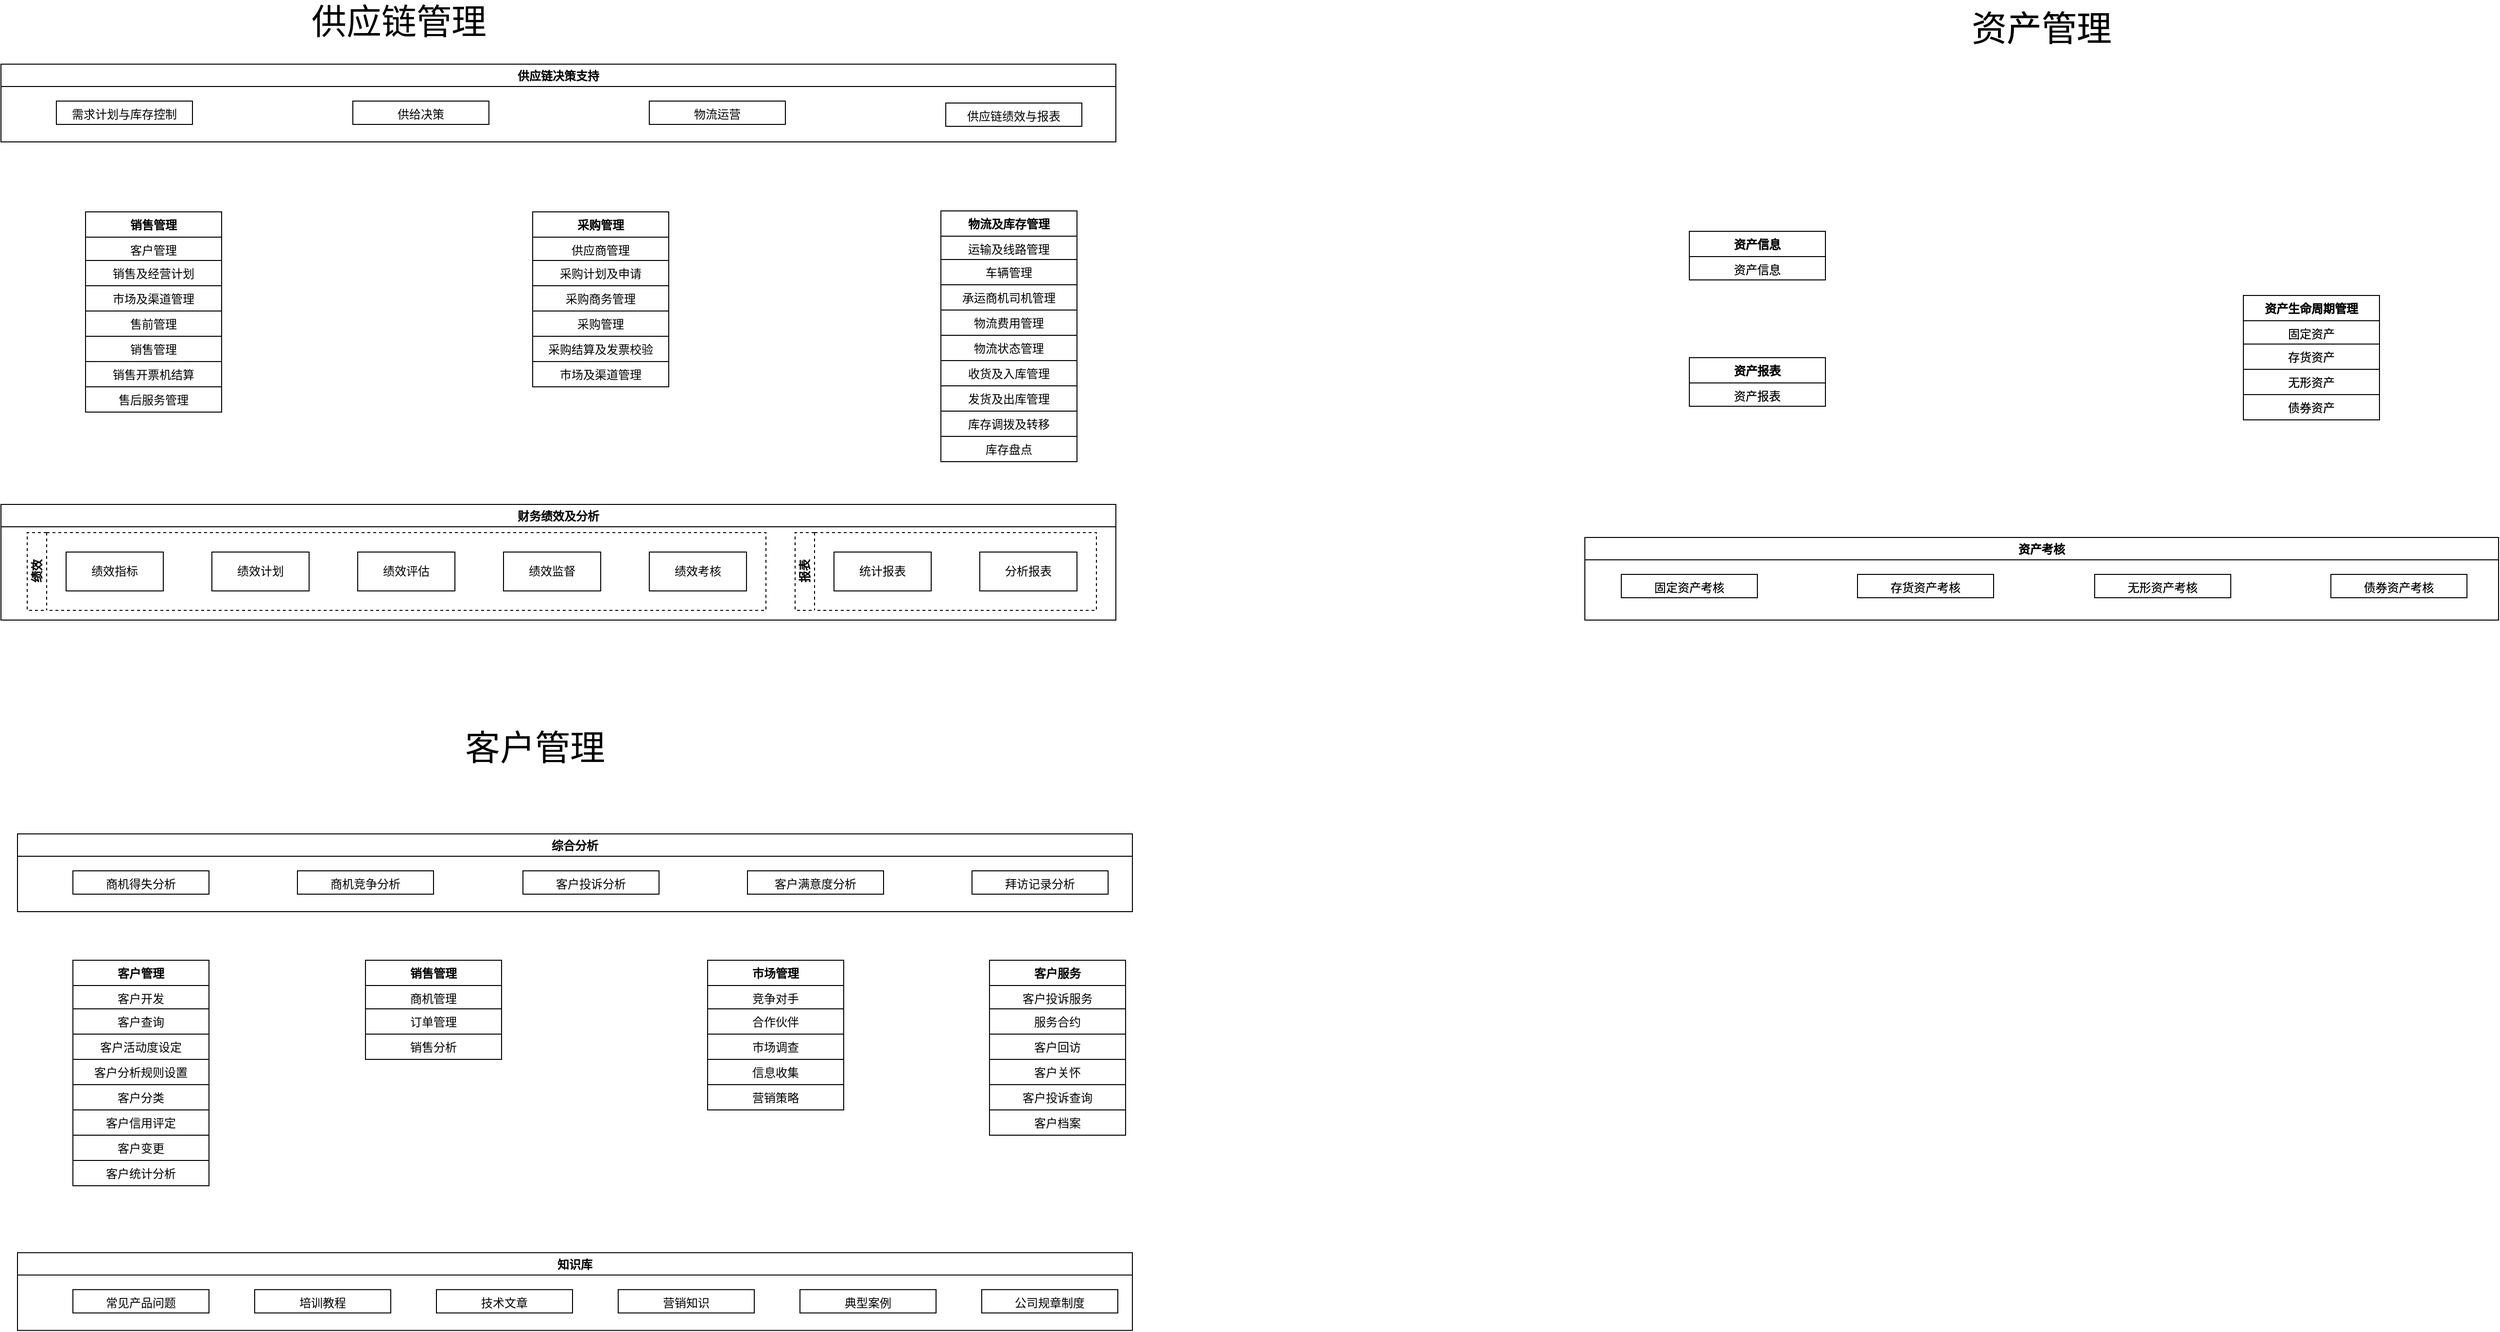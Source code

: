 <mxfile version="10.9.6" type="github"><diagram name="业务集成总图" id="b520641d-4fe3-3701-9064-5fc419738815"><mxGraphModel dx="2463" dy="-333" grid="1" gridSize="10" guides="1" tooltips="1" connect="1" arrows="1" fold="1" page="1" pageScale="1" pageWidth="1100" pageHeight="850" background="#ffffff" math="0" shadow="0"><root><mxCell id="0"/><mxCell id="1" parent="0" visible="0"/><mxCell id="4B3LizKGKi-yO3mvlld7-647" style="edgeStyle=orthogonalEdgeStyle;html=1;entryX=0;entryY=0.5;labelBackgroundColor=none;startFill=0;startSize=8;endFill=1;endSize=8;fontFamily=Verdana;fontSize=12;exitX=1;exitY=0.5;" parent="1" edge="1"><mxGeometry relative="1" as="geometry"><Array as="points"><mxPoint x="210" y="-106"/><mxPoint x="450" y="-106"/></Array><mxPoint x="210" y="-136.5" as="sourcePoint"/><mxPoint x="450" y="-136.5" as="targetPoint"/></mxGeometry></mxCell><mxCell id="EcIg0uMSFoVvrmFAKmlk-131" value="Function" style="swimlane;html=1;fontStyle=0;childLayout=stackLayout;horizontal=1;startSize=26;fillColor=#e0e0e0;horizontalStack=0;resizeParent=1;resizeLast=0;collapsible=1;marginBottom=0;swimlaneFillColor=#ffffff;align=center;rounded=1;shadow=0;comic=0;labelBackgroundColor=none;strokeColor=#000000;strokeWidth=1;fontFamily=Verdana;fontSize=12;fontColor=#000000;" vertex="1" parent="1"><mxGeometry x="520" y="290" width="160" height="110" as="geometry"/></mxCell><mxCell id="EcIg0uMSFoVvrmFAKmlk-132" value="fdsafsa" style="text;html=1;strokeColor=none;fillColor=none;spacingLeft=4;spacingRight=4;whiteSpace=wrap;overflow=hidden;rotatable=0;points=[[0,0.5],[1,0.5]];portConstraint=eastwest;" vertex="1" parent="EcIg0uMSFoVvrmFAKmlk-131"><mxGeometry y="26" width="160" height="26" as="geometry"/></mxCell><mxCell id="EcIg0uMSFoVvrmFAKmlk-133" value="fsdfs" style="text;html=1;strokeColor=none;fillColor=none;spacingLeft=4;spacingRight=4;whiteSpace=wrap;overflow=hidden;rotatable=0;points=[[0,0.5],[1,0.5]];portConstraint=eastwest;" vertex="1" parent="EcIg0uMSFoVvrmFAKmlk-131"><mxGeometry y="52" width="160" height="26" as="geometry"/></mxCell><mxCell id="EcIg0uMSFoVvrmFAKmlk-134" value="Row 3" style="text;html=1;strokeColor=none;fillColor=none;spacingLeft=4;spacingRight=4;whiteSpace=wrap;overflow=hidden;rotatable=0;points=[[0,0.5],[1,0.5]];portConstraint=eastwest;" vertex="1" parent="EcIg0uMSFoVvrmFAKmlk-131"><mxGeometry y="78" width="160" height="26" as="geometry"/></mxCell><mxCell id="EcIg0uMSFoVvrmFAKmlk-135" value="Function" style="swimlane;html=1;fontStyle=0;childLayout=stackLayout;horizontal=1;startSize=26;fillColor=#e0e0e0;horizontalStack=0;resizeParent=1;resizeLast=0;collapsible=1;marginBottom=0;swimlaneFillColor=#ffffff;align=center;rounded=1;shadow=0;comic=0;labelBackgroundColor=none;strokeColor=#000000;strokeWidth=1;fontFamily=Verdana;fontSize=12;fontColor=#000000;" vertex="1" parent="1"><mxGeometry x="520" y="290" width="160" height="110" as="geometry"/></mxCell><mxCell id="EcIg0uMSFoVvrmFAKmlk-136" value="fdsafsa" style="text;html=1;strokeColor=none;fillColor=none;spacingLeft=4;spacingRight=4;whiteSpace=wrap;overflow=hidden;rotatable=0;points=[[0,0.5],[1,0.5]];portConstraint=eastwest;" vertex="1" parent="EcIg0uMSFoVvrmFAKmlk-135"><mxGeometry y="26" width="160" height="26" as="geometry"/></mxCell><mxCell id="EcIg0uMSFoVvrmFAKmlk-137" value="fsdfs" style="text;html=1;strokeColor=none;fillColor=none;spacingLeft=4;spacingRight=4;whiteSpace=wrap;overflow=hidden;rotatable=0;points=[[0,0.5],[1,0.5]];portConstraint=eastwest;" vertex="1" parent="EcIg0uMSFoVvrmFAKmlk-135"><mxGeometry y="52" width="160" height="26" as="geometry"/></mxCell><mxCell id="EcIg0uMSFoVvrmFAKmlk-138" value="Row 3" style="text;html=1;strokeColor=none;fillColor=none;spacingLeft=4;spacingRight=4;whiteSpace=wrap;overflow=hidden;rotatable=0;points=[[0,0.5],[1,0.5]];portConstraint=eastwest;" vertex="1" parent="EcIg0uMSFoVvrmFAKmlk-135"><mxGeometry y="78" width="160" height="26" as="geometry"/></mxCell><mxCell id="EcIg0uMSFoVvrmFAKmlk-1" value="经营管理" style="locked=1;" parent="0" visible="0"/><mxCell id="EcIg0uMSFoVvrmFAKmlk-95" value="&lt;font style=&quot;font-size: 36px&quot;&gt;经营管理&lt;/font&gt;" style="text;html=1;strokeColor=none;fillColor=none;align=center;verticalAlign=middle;whiteSpace=wrap;rounded=0;" vertex="1" parent="EcIg0uMSFoVvrmFAKmlk-1"><mxGeometry x="400" y="550" width="245" height="20" as="geometry"/></mxCell><mxCell id="EcIg0uMSFoVvrmFAKmlk-140" value="经营风险管理" style="swimlane;fontStyle=1;childLayout=stackLayout;horizontal=1;startSize=26;fillColor=none;horizontalStack=0;resizeParent=1;resizeParentMax=0;resizeLast=0;collapsible=1;marginBottom=0;align=center;strokeColor=#000000;" vertex="1" parent="EcIg0uMSFoVvrmFAKmlk-1"><mxGeometry x="240" y="629" width="140" height="182" as="geometry"><mxRectangle x="420" y="655" width="50" height="26" as="alternateBounds"/></mxGeometry></mxCell><object label="风险管理组织" 经营管理组织="风险管理组织" 风险分类="风险分类" id="EcIg0uMSFoVvrmFAKmlk-141"><mxCell style="text;strokeColor=#000000;fillColor=none;align=center;verticalAlign=top;spacingLeft=4;spacingRight=4;overflow=hidden;rotatable=0;points=[[0,0.5],[1,0.5]];portConstraint=eastwest;" vertex="1" parent="EcIg0uMSFoVvrmFAKmlk-140"><mxGeometry y="26" width="140" height="26" as="geometry"/></mxCell></object><object label="风险分类" 经营管理组织="" 风险分类="" id="EcIg0uMSFoVvrmFAKmlk-145"><mxCell style="text;strokeColor=#000000;fillColor=none;align=center;verticalAlign=top;spacingLeft=4;spacingRight=4;overflow=hidden;rotatable=0;points=[[0,0.5],[1,0.5]];portConstraint=eastwest;labelBorderColor=none;" vertex="1" parent="EcIg0uMSFoVvrmFAKmlk-140"><mxGeometry y="52" width="140" height="26" as="geometry"/></mxCell></object><mxCell id="EcIg0uMSFoVvrmFAKmlk-142" value="初始信息收集" style="text;strokeColor=#000000;fillColor=none;align=center;verticalAlign=top;spacingLeft=4;spacingRight=4;overflow=hidden;rotatable=0;points=[[0,0.5],[1,0.5]];portConstraint=eastwest;" vertex="1" parent="EcIg0uMSFoVvrmFAKmlk-140"><mxGeometry y="78" width="140" height="26" as="geometry"/></mxCell><mxCell id="EcIg0uMSFoVvrmFAKmlk-143" value="风险评估" style="text;strokeColor=#000000;fillColor=none;align=center;verticalAlign=top;spacingLeft=4;spacingRight=4;overflow=hidden;rotatable=0;points=[[0,0.5],[1,0.5]];portConstraint=eastwest;" vertex="1" parent="EcIg0uMSFoVvrmFAKmlk-140"><mxGeometry y="104" width="140" height="26" as="geometry"/></mxCell><mxCell id="EcIg0uMSFoVvrmFAKmlk-153" value="风险控制" style="text;strokeColor=#000000;fillColor=none;align=center;verticalAlign=top;spacingLeft=4;spacingRight=4;overflow=hidden;rotatable=0;points=[[0,0.5],[1,0.5]];portConstraint=eastwest;" vertex="1" parent="EcIg0uMSFoVvrmFAKmlk-140"><mxGeometry y="130" width="140" height="26" as="geometry"/></mxCell><mxCell id="EcIg0uMSFoVvrmFAKmlk-155" value="风险监督、考核与改进" style="text;strokeColor=#000000;fillColor=none;align=center;verticalAlign=top;spacingLeft=4;spacingRight=4;overflow=hidden;rotatable=0;points=[[0,0.5],[1,0.5]];portConstraint=eastwest;" vertex="1" parent="EcIg0uMSFoVvrmFAKmlk-140"><mxGeometry y="156" width="140" height="26" as="geometry"/></mxCell><mxCell id="EcIg0uMSFoVvrmFAKmlk-156" value="经营核算" style="swimlane;fontStyle=1;childLayout=stackLayout;horizontal=1;startSize=26;fillColor=none;horizontalStack=0;resizeParent=1;resizeParentMax=0;resizeLast=0;collapsible=1;marginBottom=0;align=center;strokeColor=#000000;" vertex="1" parent="EcIg0uMSFoVvrmFAKmlk-1"><mxGeometry x="430" y="626" width="140" height="156" as="geometry"><mxRectangle x="420" y="655" width="50" height="26" as="alternateBounds"/></mxGeometry></mxCell><object label="核算组织" 经营管理组织="风险管理组织" 风险分类="风险分类" id="EcIg0uMSFoVvrmFAKmlk-157"><mxCell style="text;strokeColor=#000000;fillColor=none;align=center;verticalAlign=top;spacingLeft=4;spacingRight=4;overflow=hidden;rotatable=0;points=[[0,0.5],[1,0.5]];portConstraint=eastwest;" vertex="1" parent="EcIg0uMSFoVvrmFAKmlk-156"><mxGeometry y="26" width="140" height="26" as="geometry"/></mxCell></object><object label="核算规则" 经营管理组织="" 风险分类="" id="EcIg0uMSFoVvrmFAKmlk-158"><mxCell style="text;strokeColor=#000000;fillColor=none;align=center;verticalAlign=top;spacingLeft=4;spacingRight=4;overflow=hidden;rotatable=0;points=[[0,0.5],[1,0.5]];portConstraint=eastwest;labelBorderColor=none;" vertex="1" parent="EcIg0uMSFoVvrmFAKmlk-156"><mxGeometry y="52" width="140" height="26" as="geometry"/></mxCell></object><mxCell id="EcIg0uMSFoVvrmFAKmlk-159" value="核算指标" style="text;strokeColor=#000000;fillColor=none;align=center;verticalAlign=top;spacingLeft=4;spacingRight=4;overflow=hidden;rotatable=0;points=[[0,0.5],[1,0.5]];portConstraint=eastwest;" vertex="1" parent="EcIg0uMSFoVvrmFAKmlk-156"><mxGeometry y="78" width="140" height="26" as="geometry"/></mxCell><mxCell id="EcIg0uMSFoVvrmFAKmlk-160" value="效益核算" style="text;strokeColor=#000000;fillColor=none;align=center;verticalAlign=top;spacingLeft=4;spacingRight=4;overflow=hidden;rotatable=0;points=[[0,0.5],[1,0.5]];portConstraint=eastwest;" vertex="1" parent="EcIg0uMSFoVvrmFAKmlk-156"><mxGeometry y="104" width="140" height="26" as="geometry"/></mxCell><mxCell id="EcIg0uMSFoVvrmFAKmlk-161" value="差异分析" style="text;strokeColor=#000000;fillColor=none;align=center;verticalAlign=top;spacingLeft=4;spacingRight=4;overflow=hidden;rotatable=0;points=[[0,0.5],[1,0.5]];portConstraint=eastwest;" vertex="1" parent="EcIg0uMSFoVvrmFAKmlk-156"><mxGeometry y="130" width="140" height="26" as="geometry"/></mxCell><mxCell id="EcIg0uMSFoVvrmFAKmlk-163" value="计量统计" style="swimlane;fontStyle=1;childLayout=stackLayout;horizontal=1;startSize=26;fillColor=none;horizontalStack=0;resizeParent=1;resizeParentMax=0;resizeLast=0;collapsible=1;marginBottom=0;align=center;strokeColor=#000000;" vertex="1" parent="EcIg0uMSFoVvrmFAKmlk-1"><mxGeometry x="620" y="629" width="140" height="154" as="geometry"><mxRectangle x="420" y="655" width="50" height="26" as="alternateBounds"/></mxGeometry></mxCell><object label="计产计量规划" 经营管理组织="风险管理组织" 风险分类="风险分类" id="EcIg0uMSFoVvrmFAKmlk-164"><mxCell style="text;strokeColor=#000000;fillColor=none;align=center;verticalAlign=top;spacingLeft=4;spacingRight=4;overflow=hidden;rotatable=0;points=[[0,0.5],[1,0.5]];portConstraint=eastwest;" vertex="1" parent="EcIg0uMSFoVvrmFAKmlk-163"><mxGeometry y="26" width="140" height="24" as="geometry"/></mxCell></object><object label="计产计量规则" 经营管理组织="" 风险分类="" id="EcIg0uMSFoVvrmFAKmlk-165"><mxCell style="text;strokeColor=#000000;fillColor=none;align=center;verticalAlign=top;spacingLeft=4;spacingRight=4;overflow=hidden;rotatable=0;points=[[0,0.5],[1,0.5]];portConstraint=eastwest;labelBorderColor=none;" vertex="1" parent="EcIg0uMSFoVvrmFAKmlk-163"><mxGeometry y="50" width="140" height="26" as="geometry"/></mxCell></object><mxCell id="EcIg0uMSFoVvrmFAKmlk-166" value="计产管理" style="text;strokeColor=#000000;fillColor=none;align=center;verticalAlign=top;spacingLeft=4;spacingRight=4;overflow=hidden;rotatable=0;points=[[0,0.5],[1,0.5]];portConstraint=eastwest;" vertex="1" parent="EcIg0uMSFoVvrmFAKmlk-163"><mxGeometry y="76" width="140" height="26" as="geometry"/></mxCell><mxCell id="EcIg0uMSFoVvrmFAKmlk-167" value="计量管理" style="text;strokeColor=#000000;fillColor=none;align=center;verticalAlign=top;spacingLeft=4;spacingRight=4;overflow=hidden;rotatable=0;points=[[0,0.5],[1,0.5]];portConstraint=eastwest;" vertex="1" parent="EcIg0uMSFoVvrmFAKmlk-163"><mxGeometry y="102" width="140" height="26" as="geometry"/></mxCell><mxCell id="EcIg0uMSFoVvrmFAKmlk-168" value="统计分析" style="text;strokeColor=#000000;fillColor=none;align=center;verticalAlign=top;spacingLeft=4;spacingRight=4;overflow=hidden;rotatable=0;points=[[0,0.5],[1,0.5]];portConstraint=eastwest;" vertex="1" parent="EcIg0uMSFoVvrmFAKmlk-163"><mxGeometry y="128" width="140" height="26" as="geometry"/></mxCell><mxCell id="EcIg0uMSFoVvrmFAKmlk-169" value="绩效管理" style="swimlane;fontStyle=1;childLayout=stackLayout;horizontal=1;startSize=26;fillColor=none;horizontalStack=0;resizeParent=1;resizeParentMax=0;resizeLast=0;collapsible=1;marginBottom=0;align=center;strokeColor=#000000;" vertex="1" parent="EcIg0uMSFoVvrmFAKmlk-1"><mxGeometry x="780" y="630" width="140" height="180" as="geometry"><mxRectangle x="420" y="655" width="50" height="26" as="alternateBounds"/></mxGeometry></mxCell><object label="绩效考核对象" 经营管理组织="风险管理组织" 风险分类="风险分类" id="EcIg0uMSFoVvrmFAKmlk-170"><mxCell style="text;strokeColor=#000000;fillColor=none;align=center;verticalAlign=top;spacingLeft=4;spacingRight=4;overflow=hidden;rotatable=0;points=[[0,0.5],[1,0.5]];portConstraint=eastwest;" vertex="1" parent="EcIg0uMSFoVvrmFAKmlk-169"><mxGeometry y="26" width="140" height="24" as="geometry"/></mxCell></object><object label="绩效规则" 经营管理组织="" 风险分类="" id="EcIg0uMSFoVvrmFAKmlk-171"><mxCell style="text;strokeColor=#000000;fillColor=none;align=center;verticalAlign=top;spacingLeft=4;spacingRight=4;overflow=hidden;rotatable=0;points=[[0,0.5],[1,0.5]];portConstraint=eastwest;labelBorderColor=none;" vertex="1" parent="EcIg0uMSFoVvrmFAKmlk-169"><mxGeometry y="50" width="140" height="26" as="geometry"/></mxCell></object><mxCell id="EcIg0uMSFoVvrmFAKmlk-172" value="绩效考核" style="text;strokeColor=#000000;fillColor=none;align=center;verticalAlign=top;spacingLeft=4;spacingRight=4;overflow=hidden;rotatable=0;points=[[0,0.5],[1,0.5]];portConstraint=eastwest;" vertex="1" parent="EcIg0uMSFoVvrmFAKmlk-169"><mxGeometry y="76" width="140" height="26" as="geometry"/></mxCell><mxCell id="EcIg0uMSFoVvrmFAKmlk-173" value="绩效结果发布" style="text;strokeColor=#000000;fillColor=none;align=center;verticalAlign=top;spacingLeft=4;spacingRight=4;overflow=hidden;rotatable=0;points=[[0,0.5],[1,0.5]];portConstraint=eastwest;" vertex="1" parent="EcIg0uMSFoVvrmFAKmlk-169"><mxGeometry y="102" width="140" height="26" as="geometry"/></mxCell><mxCell id="EcIg0uMSFoVvrmFAKmlk-174" value="绩效分析" style="text;strokeColor=#000000;fillColor=none;align=center;verticalAlign=top;spacingLeft=4;spacingRight=4;overflow=hidden;rotatable=0;points=[[0,0.5],[1,0.5]];portConstraint=eastwest;" vertex="1" parent="EcIg0uMSFoVvrmFAKmlk-169"><mxGeometry y="128" width="140" height="26" as="geometry"/></mxCell><mxCell id="EcIg0uMSFoVvrmFAKmlk-175" value="绩效改进" style="text;strokeColor=#000000;fillColor=none;align=center;verticalAlign=top;spacingLeft=4;spacingRight=4;overflow=hidden;rotatable=0;points=[[0,0.5],[1,0.5]];portConstraint=eastwest;" vertex="1" parent="EcIg0uMSFoVvrmFAKmlk-169"><mxGeometry y="154" width="140" height="26" as="geometry"/></mxCell><mxCell id="EcIg0uMSFoVvrmFAKmlk-176" value="市场管理" style="swimlane;fontStyle=1;childLayout=stackLayout;horizontal=1;startSize=26;fillColor=none;horizontalStack=0;resizeParent=1;resizeParentMax=0;resizeLast=0;collapsible=1;marginBottom=0;align=center;strokeColor=#000000;" vertex="1" parent="EcIg0uMSFoVvrmFAKmlk-1"><mxGeometry x="950" y="630" width="140" height="154" as="geometry"><mxRectangle x="420" y="655" width="50" height="26" as="alternateBounds"/></mxGeometry></mxCell><object label="价格管理" 经营管理组织="风险管理组织" 风险分类="风险分类" id="EcIg0uMSFoVvrmFAKmlk-177"><mxCell style="text;strokeColor=#000000;fillColor=none;align=center;verticalAlign=top;spacingLeft=4;spacingRight=4;overflow=hidden;rotatable=0;points=[[0,0.5],[1,0.5]];portConstraint=eastwest;" vertex="1" parent="EcIg0uMSFoVvrmFAKmlk-176"><mxGeometry y="26" width="140" height="24" as="geometry"/></mxCell></object><object label="市场区域管理" 经营管理组织="" 风险分类="" id="EcIg0uMSFoVvrmFAKmlk-178"><mxCell style="text;strokeColor=#000000;fillColor=none;align=center;verticalAlign=top;spacingLeft=4;spacingRight=4;overflow=hidden;rotatable=0;points=[[0,0.5],[1,0.5]];portConstraint=eastwest;labelBorderColor=none;" vertex="1" parent="EcIg0uMSFoVvrmFAKmlk-176"><mxGeometry y="50" width="140" height="26" as="geometry"/></mxCell></object><mxCell id="EcIg0uMSFoVvrmFAKmlk-179" value="市场信心收集" style="text;strokeColor=#000000;fillColor=none;align=center;verticalAlign=top;spacingLeft=4;spacingRight=4;overflow=hidden;rotatable=0;points=[[0,0.5],[1,0.5]];portConstraint=eastwest;" vertex="1" parent="EcIg0uMSFoVvrmFAKmlk-176"><mxGeometry y="76" width="140" height="26" as="geometry"/></mxCell><mxCell id="EcIg0uMSFoVvrmFAKmlk-180" value="市场调研" style="text;strokeColor=#000000;fillColor=none;align=center;verticalAlign=top;spacingLeft=4;spacingRight=4;overflow=hidden;rotatable=0;points=[[0,0.5],[1,0.5]];portConstraint=eastwest;" vertex="1" parent="EcIg0uMSFoVvrmFAKmlk-176"><mxGeometry y="102" width="140" height="26" as="geometry"/></mxCell><mxCell id="EcIg0uMSFoVvrmFAKmlk-181" value="市场分析" style="text;strokeColor=#000000;fillColor=none;align=center;verticalAlign=top;spacingLeft=4;spacingRight=4;overflow=hidden;rotatable=0;points=[[0,0.5],[1,0.5]];portConstraint=eastwest;" vertex="1" parent="EcIg0uMSFoVvrmFAKmlk-176"><mxGeometry y="128" width="140" height="26" as="geometry"/></mxCell><mxCell id="EcIg0uMSFoVvrmFAKmlk-183" value="经营计划管理" style="swimlane;fontStyle=1;childLayout=stackLayout;horizontal=1;startSize=26;fillColor=none;horizontalStack=0;resizeParent=1;resizeParentMax=0;resizeLast=0;collapsible=1;marginBottom=0;align=center;strokeColor=#000000;" vertex="1" parent="EcIg0uMSFoVvrmFAKmlk-1"><mxGeometry x="430" y="798" width="140" height="102" as="geometry"><mxRectangle x="420" y="655" width="50" height="26" as="alternateBounds"/></mxGeometry></mxCell><object label="经营计划编制" 经营管理组织="风险管理组织" 风险分类="风险分类" id="EcIg0uMSFoVvrmFAKmlk-184"><mxCell style="text;strokeColor=#000000;fillColor=none;align=center;verticalAlign=top;spacingLeft=4;spacingRight=4;overflow=hidden;rotatable=0;points=[[0,0.5],[1,0.5]];portConstraint=eastwest;" vertex="1" parent="EcIg0uMSFoVvrmFAKmlk-183"><mxGeometry y="26" width="140" height="24" as="geometry"/></mxCell></object><object label="经营计划调整" 经营管理组织="" 风险分类="" id="EcIg0uMSFoVvrmFAKmlk-185"><mxCell style="text;strokeColor=#000000;fillColor=none;align=center;verticalAlign=top;spacingLeft=4;spacingRight=4;overflow=hidden;rotatable=0;points=[[0,0.5],[1,0.5]];portConstraint=eastwest;labelBorderColor=none;" vertex="1" parent="EcIg0uMSFoVvrmFAKmlk-183"><mxGeometry y="50" width="140" height="26" as="geometry"/></mxCell></object><mxCell id="EcIg0uMSFoVvrmFAKmlk-186" value="经营分析" style="text;strokeColor=#000000;fillColor=none;align=center;verticalAlign=top;spacingLeft=4;spacingRight=4;overflow=hidden;rotatable=0;points=[[0,0.5],[1,0.5]];portConstraint=eastwest;" vertex="1" parent="EcIg0uMSFoVvrmFAKmlk-183"><mxGeometry y="76" width="140" height="26" as="geometry"/></mxCell><mxCell id="EcIg0uMSFoVvrmFAKmlk-189" value="供应链管理" style="locked=1;" parent="0"/><mxCell id="EcIg0uMSFoVvrmFAKmlk-194" value="&lt;span style=&quot;font-size: 36px&quot;&gt;供应链管理&lt;/span&gt;" style="text;html=1;strokeColor=none;fillColor=none;align=center;verticalAlign=middle;whiteSpace=wrap;rounded=0;" vertex="1" parent="EcIg0uMSFoVvrmFAKmlk-189"><mxGeometry x="-10" y="954" width="245" height="20" as="geometry"/></mxCell><mxCell id="EcIg0uMSFoVvrmFAKmlk-190" value="销售管理" style="swimlane;fontStyle=1;childLayout=stackLayout;horizontal=1;startSize=26;fillColor=none;horizontalStack=0;resizeParent=1;resizeParentMax=0;resizeLast=0;collapsible=1;marginBottom=0;align=center;strokeColor=#000000;" vertex="1" parent="EcIg0uMSFoVvrmFAKmlk-189"><mxGeometry x="-210" y="1160" width="140" height="206" as="geometry"><mxRectangle x="420" y="655" width="50" height="26" as="alternateBounds"/></mxGeometry></mxCell><object label="客户管理" 经营管理组织="风险管理组织" 风险分类="风险分类" id="EcIg0uMSFoVvrmFAKmlk-191"><mxCell style="text;strokeColor=#000000;fillColor=none;align=center;verticalAlign=top;spacingLeft=4;spacingRight=4;overflow=hidden;rotatable=0;points=[[0,0.5],[1,0.5]];portConstraint=eastwest;" vertex="1" parent="EcIg0uMSFoVvrmFAKmlk-190"><mxGeometry y="26" width="140" height="24" as="geometry"/></mxCell></object><object label="销售及经营计划&#10;" 经营管理组织="" 风险分类="" id="EcIg0uMSFoVvrmFAKmlk-192"><mxCell style="text;strokeColor=#000000;fillColor=none;align=center;verticalAlign=top;spacingLeft=4;spacingRight=4;overflow=hidden;rotatable=0;points=[[0,0.5],[1,0.5]];portConstraint=eastwest;labelBorderColor=none;" vertex="1" parent="EcIg0uMSFoVvrmFAKmlk-190"><mxGeometry y="50" width="140" height="26" as="geometry"/></mxCell></object><mxCell id="EcIg0uMSFoVvrmFAKmlk-193" value="市场及渠道管理" style="text;strokeColor=#000000;fillColor=none;align=center;verticalAlign=top;spacingLeft=4;spacingRight=4;overflow=hidden;rotatable=0;points=[[0,0.5],[1,0.5]];portConstraint=eastwest;" vertex="1" parent="EcIg0uMSFoVvrmFAKmlk-190"><mxGeometry y="76" width="140" height="26" as="geometry"/></mxCell><mxCell id="EcIg0uMSFoVvrmFAKmlk-213" value="售前管理" style="text;strokeColor=#000000;fillColor=none;align=center;verticalAlign=top;spacingLeft=4;spacingRight=4;overflow=hidden;rotatable=0;points=[[0,0.5],[1,0.5]];portConstraint=eastwest;" vertex="1" parent="EcIg0uMSFoVvrmFAKmlk-190"><mxGeometry y="102" width="140" height="26" as="geometry"/></mxCell><mxCell id="EcIg0uMSFoVvrmFAKmlk-214" value="销售管理" style="text;strokeColor=#000000;fillColor=none;align=center;verticalAlign=top;spacingLeft=4;spacingRight=4;overflow=hidden;rotatable=0;points=[[0,0.5],[1,0.5]];portConstraint=eastwest;" vertex="1" parent="EcIg0uMSFoVvrmFAKmlk-190"><mxGeometry y="128" width="140" height="26" as="geometry"/></mxCell><mxCell id="EcIg0uMSFoVvrmFAKmlk-215" value="销售开票机结算" style="text;strokeColor=#000000;fillColor=none;align=center;verticalAlign=top;spacingLeft=4;spacingRight=4;overflow=hidden;rotatable=0;points=[[0,0.5],[1,0.5]];portConstraint=eastwest;" vertex="1" parent="EcIg0uMSFoVvrmFAKmlk-190"><mxGeometry y="154" width="140" height="26" as="geometry"/></mxCell><mxCell id="EcIg0uMSFoVvrmFAKmlk-216" value="售后服务管理" style="text;strokeColor=#000000;fillColor=none;align=center;verticalAlign=top;spacingLeft=4;spacingRight=4;overflow=hidden;rotatable=0;points=[[0,0.5],[1,0.5]];portConstraint=eastwest;" vertex="1" parent="EcIg0uMSFoVvrmFAKmlk-190"><mxGeometry y="180" width="140" height="26" as="geometry"/></mxCell><mxCell id="EcIg0uMSFoVvrmFAKmlk-203" value="供应链决策支持" style="swimlane;strokeColor=#000000;fillColor=none;align=center;startSize=23;" vertex="1" parent="EcIg0uMSFoVvrmFAKmlk-189"><mxGeometry x="-297" y="1008" width="1147" height="80" as="geometry"/></mxCell><object label="需求计划与库存控制" 经营管理组织="风险管理组织" 风险分类="风险分类" id="EcIg0uMSFoVvrmFAKmlk-206"><mxCell style="text;strokeColor=#000000;fillColor=none;align=center;verticalAlign=top;spacingLeft=4;spacingRight=4;overflow=hidden;rotatable=0;points=[[0,0.5],[1,0.5]];portConstraint=eastwest;" vertex="1" parent="EcIg0uMSFoVvrmFAKmlk-203"><mxGeometry x="57" y="38" width="140" height="24" as="geometry"/></mxCell></object><object label="供给决策" 经营管理组织="风险管理组织" 风险分类="风险分类" id="EcIg0uMSFoVvrmFAKmlk-207"><mxCell style="text;strokeColor=#000000;fillColor=none;align=center;verticalAlign=top;spacingLeft=4;spacingRight=4;overflow=hidden;rotatable=0;points=[[0,0.5],[1,0.5]];portConstraint=eastwest;" vertex="1" parent="EcIg0uMSFoVvrmFAKmlk-203"><mxGeometry x="362" y="38" width="140" height="24" as="geometry"/></mxCell></object><object label="物流运营" 经营管理组织="风险管理组织" 风险分类="风险分类" id="EcIg0uMSFoVvrmFAKmlk-209"><mxCell style="text;strokeColor=#000000;fillColor=none;align=center;verticalAlign=top;spacingLeft=4;spacingRight=4;overflow=hidden;rotatable=0;points=[[0,0.5],[1,0.5]];portConstraint=eastwest;" vertex="1" parent="EcIg0uMSFoVvrmFAKmlk-203"><mxGeometry x="667" y="38" width="140" height="24" as="geometry"/></mxCell></object><object label="供应链绩效与报表" 经营管理组织="风险管理组织" 风险分类="风险分类" id="EcIg0uMSFoVvrmFAKmlk-211"><mxCell style="text;strokeColor=#000000;fillColor=none;align=center;verticalAlign=top;spacingLeft=4;spacingRight=4;overflow=hidden;rotatable=0;points=[[0,0.5],[1,0.5]];portConstraint=eastwest;" vertex="1" parent="EcIg0uMSFoVvrmFAKmlk-203"><mxGeometry x="972" y="40" width="140" height="24" as="geometry"/></mxCell></object><mxCell id="EcIg0uMSFoVvrmFAKmlk-225" value="采购管理" style="swimlane;fontStyle=1;childLayout=stackLayout;horizontal=1;startSize=26;fillColor=none;horizontalStack=0;resizeParent=1;resizeParentMax=0;resizeLast=0;collapsible=1;marginBottom=0;align=center;strokeColor=#000000;" vertex="1" parent="EcIg0uMSFoVvrmFAKmlk-189"><mxGeometry x="250" y="1160" width="140" height="180" as="geometry"><mxRectangle x="420" y="655" width="50" height="26" as="alternateBounds"/></mxGeometry></mxCell><object label="供应商管理" 经营管理组织="风险管理组织" 风险分类="风险分类" id="EcIg0uMSFoVvrmFAKmlk-226"><mxCell style="text;strokeColor=#000000;fillColor=none;align=center;verticalAlign=top;spacingLeft=4;spacingRight=4;overflow=hidden;rotatable=0;points=[[0,0.5],[1,0.5]];portConstraint=eastwest;" vertex="1" parent="EcIg0uMSFoVvrmFAKmlk-225"><mxGeometry y="26" width="140" height="24" as="geometry"/></mxCell></object><mxCell id="EcIg0uMSFoVvrmFAKmlk-228" value="采购计划及申请" style="text;strokeColor=#000000;fillColor=none;align=center;verticalAlign=top;spacingLeft=4;spacingRight=4;overflow=hidden;rotatable=0;points=[[0,0.5],[1,0.5]];portConstraint=eastwest;" vertex="1" parent="EcIg0uMSFoVvrmFAKmlk-225"><mxGeometry y="50" width="140" height="26" as="geometry"/></mxCell><mxCell id="EcIg0uMSFoVvrmFAKmlk-229" value="采购商务管理" style="text;strokeColor=#000000;fillColor=none;align=center;verticalAlign=top;spacingLeft=4;spacingRight=4;overflow=hidden;rotatable=0;points=[[0,0.5],[1,0.5]];portConstraint=eastwest;" vertex="1" parent="EcIg0uMSFoVvrmFAKmlk-225"><mxGeometry y="76" width="140" height="26" as="geometry"/></mxCell><mxCell id="EcIg0uMSFoVvrmFAKmlk-230" value="采购管理" style="text;strokeColor=#000000;fillColor=none;align=center;verticalAlign=top;spacingLeft=4;spacingRight=4;overflow=hidden;rotatable=0;points=[[0,0.5],[1,0.5]];portConstraint=eastwest;" vertex="1" parent="EcIg0uMSFoVvrmFAKmlk-225"><mxGeometry y="102" width="140" height="26" as="geometry"/></mxCell><mxCell id="EcIg0uMSFoVvrmFAKmlk-231" value="采购结算及发票校验" style="text;strokeColor=#000000;fillColor=none;align=center;verticalAlign=top;spacingLeft=4;spacingRight=4;overflow=hidden;rotatable=0;points=[[0,0.5],[1,0.5]];portConstraint=eastwest;" vertex="1" parent="EcIg0uMSFoVvrmFAKmlk-225"><mxGeometry y="128" width="140" height="26" as="geometry"/></mxCell><object label="市场及渠道管理" 经营管理组织="" 风险分类="" id="EcIg0uMSFoVvrmFAKmlk-227"><mxCell style="text;strokeColor=#000000;fillColor=none;align=center;verticalAlign=top;spacingLeft=4;spacingRight=4;overflow=hidden;rotatable=0;points=[[0,0.5],[1,0.5]];portConstraint=eastwest;labelBorderColor=none;" vertex="1" parent="EcIg0uMSFoVvrmFAKmlk-225"><mxGeometry y="154" width="140" height="26" as="geometry"/></mxCell></object><mxCell id="EcIg0uMSFoVvrmFAKmlk-240" value="物流及库存管理" style="swimlane;fontStyle=1;childLayout=stackLayout;horizontal=1;startSize=26;fillColor=none;horizontalStack=0;resizeParent=1;resizeParentMax=0;resizeLast=0;collapsible=1;marginBottom=0;align=center;strokeColor=#000000;" vertex="1" parent="EcIg0uMSFoVvrmFAKmlk-189"><mxGeometry x="670" y="1159" width="140" height="258" as="geometry"><mxRectangle x="420" y="655" width="50" height="26" as="alternateBounds"/></mxGeometry></mxCell><object label="运输及线路管理" 经营管理组织="风险管理组织" 风险分类="风险分类" id="EcIg0uMSFoVvrmFAKmlk-241"><mxCell style="text;strokeColor=#000000;fillColor=none;align=center;verticalAlign=top;spacingLeft=4;spacingRight=4;overflow=hidden;rotatable=0;points=[[0,0.5],[1,0.5]];portConstraint=eastwest;" vertex="1" parent="EcIg0uMSFoVvrmFAKmlk-240"><mxGeometry y="26" width="140" height="24" as="geometry"/></mxCell></object><object label="车辆管理" 经营管理组织="" 风险分类="" id="EcIg0uMSFoVvrmFAKmlk-242"><mxCell style="text;strokeColor=#000000;fillColor=none;align=center;verticalAlign=top;spacingLeft=4;spacingRight=4;overflow=hidden;rotatable=0;points=[[0,0.5],[1,0.5]];portConstraint=eastwest;labelBorderColor=none;" vertex="1" parent="EcIg0uMSFoVvrmFAKmlk-240"><mxGeometry y="50" width="140" height="26" as="geometry"/></mxCell></object><mxCell id="EcIg0uMSFoVvrmFAKmlk-243" value="承运商机司机管理" style="text;strokeColor=#000000;fillColor=none;align=center;verticalAlign=top;spacingLeft=4;spacingRight=4;overflow=hidden;rotatable=0;points=[[0,0.5],[1,0.5]];portConstraint=eastwest;" vertex="1" parent="EcIg0uMSFoVvrmFAKmlk-240"><mxGeometry y="76" width="140" height="26" as="geometry"/></mxCell><mxCell id="EcIg0uMSFoVvrmFAKmlk-244" value="物流费用管理&#10;" style="text;strokeColor=#000000;fillColor=none;align=center;verticalAlign=top;spacingLeft=4;spacingRight=4;overflow=hidden;rotatable=0;points=[[0,0.5],[1,0.5]];portConstraint=eastwest;" vertex="1" parent="EcIg0uMSFoVvrmFAKmlk-240"><mxGeometry y="102" width="140" height="26" as="geometry"/></mxCell><mxCell id="EcIg0uMSFoVvrmFAKmlk-245" value="物流状态管理" style="text;strokeColor=#000000;fillColor=none;align=center;verticalAlign=top;spacingLeft=4;spacingRight=4;overflow=hidden;rotatable=0;points=[[0,0.5],[1,0.5]];portConstraint=eastwest;" vertex="1" parent="EcIg0uMSFoVvrmFAKmlk-240"><mxGeometry y="128" width="140" height="26" as="geometry"/></mxCell><mxCell id="EcIg0uMSFoVvrmFAKmlk-246" value="收货及入库管理" style="text;strokeColor=#000000;fillColor=none;align=center;verticalAlign=top;spacingLeft=4;spacingRight=4;overflow=hidden;rotatable=0;points=[[0,0.5],[1,0.5]];portConstraint=eastwest;" vertex="1" parent="EcIg0uMSFoVvrmFAKmlk-240"><mxGeometry y="154" width="140" height="26" as="geometry"/></mxCell><mxCell id="EcIg0uMSFoVvrmFAKmlk-247" value="发货及出库管理&#10;" style="text;strokeColor=#000000;fillColor=none;align=center;verticalAlign=top;spacingLeft=4;spacingRight=4;overflow=hidden;rotatable=0;points=[[0,0.5],[1,0.5]];portConstraint=eastwest;" vertex="1" parent="EcIg0uMSFoVvrmFAKmlk-240"><mxGeometry y="180" width="140" height="26" as="geometry"/></mxCell><mxCell id="EcIg0uMSFoVvrmFAKmlk-248" value="库存调拨及转移" style="text;strokeColor=#000000;fillColor=none;align=center;verticalAlign=top;spacingLeft=4;spacingRight=4;overflow=hidden;rotatable=0;points=[[0,0.5],[1,0.5]];portConstraint=eastwest;" vertex="1" parent="EcIg0uMSFoVvrmFAKmlk-240"><mxGeometry y="206" width="140" height="26" as="geometry"/></mxCell><mxCell id="EcIg0uMSFoVvrmFAKmlk-249" value="库存盘点" style="text;strokeColor=#000000;fillColor=none;align=center;verticalAlign=top;spacingLeft=4;spacingRight=4;overflow=hidden;rotatable=0;points=[[0,0.5],[1,0.5]];portConstraint=eastwest;" vertex="1" parent="EcIg0uMSFoVvrmFAKmlk-240"><mxGeometry y="232" width="140" height="26" as="geometry"/></mxCell><mxCell id="EcIg0uMSFoVvrmFAKmlk-260" value="财务绩效及分析" style="swimlane;strokeColor=#000000;fillColor=none;align=center;startSize=23;" vertex="1" parent="EcIg0uMSFoVvrmFAKmlk-189"><mxGeometry x="-297" y="1461" width="1147" height="119" as="geometry"/></mxCell><mxCell id="EcIg0uMSFoVvrmFAKmlk-265" value="绩效" style="swimlane;html=1;startSize=20;horizontal=0;childLayout=treeLayout;horizontalTree=1;resizable=0;containerType=tree;strokeColor=#000000;fillColor=none;align=center;dashed=1;" vertex="1" parent="EcIg0uMSFoVvrmFAKmlk-260"><mxGeometry x="27" y="29" width="760" height="80" as="geometry"/></mxCell><mxCell id="EcIg0uMSFoVvrmFAKmlk-266" value="绩效指标" style="whiteSpace=wrap;html=1;" vertex="1" parent="EcIg0uMSFoVvrmFAKmlk-265"><mxGeometry x="40" y="20" width="100" height="40" as="geometry"/></mxCell><mxCell id="EcIg0uMSFoVvrmFAKmlk-267" value="绩效计划" style="whiteSpace=wrap;html=1;" vertex="1" parent="EcIg0uMSFoVvrmFAKmlk-265"><mxGeometry x="190" y="20" width="100" height="40" as="geometry"/></mxCell><mxCell id="EcIg0uMSFoVvrmFAKmlk-268" value="" style="edgeStyle=elbowEdgeStyle;elbow=horizontal;html=1;rounded=0;strokeColor=none;" edge="1" parent="EcIg0uMSFoVvrmFAKmlk-265" source="EcIg0uMSFoVvrmFAKmlk-266" target="EcIg0uMSFoVvrmFAKmlk-267"><mxGeometry relative="1" as="geometry"/></mxCell><mxCell id="EcIg0uMSFoVvrmFAKmlk-271" value="" style="edgeStyle=elbowEdgeStyle;elbow=horizontal;html=1;rounded=0;strokeColor=none;" edge="1" target="EcIg0uMSFoVvrmFAKmlk-272" source="EcIg0uMSFoVvrmFAKmlk-267" parent="EcIg0uMSFoVvrmFAKmlk-265"><mxGeometry relative="1" as="geometry"><mxPoint x="-130" y="1530" as="sourcePoint"/></mxGeometry></mxCell><mxCell id="EcIg0uMSFoVvrmFAKmlk-272" value="绩效评估" style="whiteSpace=wrap;html=1;" vertex="1" parent="EcIg0uMSFoVvrmFAKmlk-265"><mxGeometry x="340" y="20" width="100" height="40" as="geometry"/></mxCell><mxCell id="EcIg0uMSFoVvrmFAKmlk-273" value="" style="edgeStyle=elbowEdgeStyle;elbow=horizontal;html=1;rounded=0;strokeColor=none;" edge="1" target="EcIg0uMSFoVvrmFAKmlk-274" source="EcIg0uMSFoVvrmFAKmlk-272" parent="EcIg0uMSFoVvrmFAKmlk-265"><mxGeometry relative="1" as="geometry"><mxPoint x="20" y="1530" as="sourcePoint"/></mxGeometry></mxCell><mxCell id="EcIg0uMSFoVvrmFAKmlk-274" value="绩效监督" style="whiteSpace=wrap;html=1;" vertex="1" parent="EcIg0uMSFoVvrmFAKmlk-265"><mxGeometry x="490" y="20" width="100" height="40" as="geometry"/></mxCell><mxCell id="EcIg0uMSFoVvrmFAKmlk-275" value="" style="edgeStyle=elbowEdgeStyle;elbow=horizontal;html=1;rounded=0;strokeColor=none;" edge="1" target="EcIg0uMSFoVvrmFAKmlk-276" source="EcIg0uMSFoVvrmFAKmlk-274" parent="EcIg0uMSFoVvrmFAKmlk-265"><mxGeometry relative="1" as="geometry"><mxPoint x="170" y="1530" as="sourcePoint"/></mxGeometry></mxCell><mxCell id="EcIg0uMSFoVvrmFAKmlk-276" value="绩效考核" style="whiteSpace=wrap;html=1;" vertex="1" parent="EcIg0uMSFoVvrmFAKmlk-265"><mxGeometry x="640" y="20" width="100" height="40" as="geometry"/></mxCell><mxCell id="EcIg0uMSFoVvrmFAKmlk-277" value="报表" style="swimlane;html=1;startSize=20;horizontal=0;childLayout=treeLayout;horizontalTree=1;resizable=0;containerType=tree;strokeColor=#000000;fillColor=none;align=center;dashed=1;" vertex="1" parent="EcIg0uMSFoVvrmFAKmlk-260"><mxGeometry x="817" y="29" width="310" height="80" as="geometry"/></mxCell><mxCell id="EcIg0uMSFoVvrmFAKmlk-278" value="统计报表" style="whiteSpace=wrap;html=1;" vertex="1" parent="EcIg0uMSFoVvrmFAKmlk-277"><mxGeometry x="40" y="20" width="100" height="40" as="geometry"/></mxCell><mxCell id="EcIg0uMSFoVvrmFAKmlk-279" value="分析报表" style="whiteSpace=wrap;html=1;" vertex="1" parent="EcIg0uMSFoVvrmFAKmlk-277"><mxGeometry x="190" y="20" width="100" height="40" as="geometry"/></mxCell><mxCell id="EcIg0uMSFoVvrmFAKmlk-280" value="" style="edgeStyle=elbowEdgeStyle;elbow=horizontal;html=1;rounded=0;strokeColor=none;" edge="1" parent="EcIg0uMSFoVvrmFAKmlk-277" source="EcIg0uMSFoVvrmFAKmlk-278" target="EcIg0uMSFoVvrmFAKmlk-279"><mxGeometry relative="1" as="geometry"/></mxCell><mxCell id="EcIg0uMSFoVvrmFAKmlk-336" value="资产管理" style="locked=1;" parent="0"/><mxCell id="EcIg0uMSFoVvrmFAKmlk-337" value="&lt;span style=&quot;font-size: 36px&quot;&gt;资产管理&lt;/span&gt;" style="text;html=1;strokeColor=none;fillColor=none;align=center;verticalAlign=middle;whiteSpace=wrap;rounded=0;" vertex="1" parent="EcIg0uMSFoVvrmFAKmlk-336"><mxGeometry x="1680" y="961" width="245" height="20" as="geometry"/></mxCell><mxCell id="EcIg0uMSFoVvrmFAKmlk-346" value="资产考核" style="swimlane;strokeColor=#000000;fillColor=none;align=center;startSize=23;" vertex="1" parent="EcIg0uMSFoVvrmFAKmlk-336"><mxGeometry x="1332.5" y="1495" width="940" height="85" as="geometry"/></mxCell><object label="固定资产考核" 经营管理组织="风险管理组织" 风险分类="风险分类" id="EcIg0uMSFoVvrmFAKmlk-347"><mxCell style="text;strokeColor=#000000;fillColor=none;align=center;verticalAlign=top;spacingLeft=4;spacingRight=4;overflow=hidden;rotatable=0;points=[[0,0.5],[1,0.5]];portConstraint=eastwest;" vertex="1" parent="EcIg0uMSFoVvrmFAKmlk-346"><mxGeometry x="37.5" y="38" width="140" height="24" as="geometry"/></mxCell></object><object label="存货资产考核" 经营管理组织="风险管理组织" 风险分类="风险分类" id="EcIg0uMSFoVvrmFAKmlk-348"><mxCell style="text;strokeColor=#000000;fillColor=none;align=center;verticalAlign=top;spacingLeft=4;spacingRight=4;overflow=hidden;rotatable=0;points=[[0,0.5],[1,0.5]];portConstraint=eastwest;" vertex="1" parent="EcIg0uMSFoVvrmFAKmlk-346"><mxGeometry x="280.5" y="38" width="140" height="24" as="geometry"/></mxCell></object><object label="无形资产考核" 经营管理组织="风险管理组织" 风险分类="风险分类" id="EcIg0uMSFoVvrmFAKmlk-349"><mxCell style="text;strokeColor=#000000;fillColor=none;align=center;verticalAlign=top;spacingLeft=4;spacingRight=4;overflow=hidden;rotatable=0;points=[[0,0.5],[1,0.5]];portConstraint=eastwest;" vertex="1" parent="EcIg0uMSFoVvrmFAKmlk-346"><mxGeometry x="524.5" y="38" width="140" height="24" as="geometry"/></mxCell></object><object label="债券资产考核&#10;" 经营管理组织="风险管理组织" 风险分类="风险分类" id="EcIg0uMSFoVvrmFAKmlk-350"><mxCell style="text;strokeColor=#000000;fillColor=none;align=center;verticalAlign=top;spacingLeft=4;spacingRight=4;overflow=hidden;rotatable=0;points=[[0,0.5],[1,0.5]];portConstraint=eastwest;" vertex="1" parent="EcIg0uMSFoVvrmFAKmlk-346"><mxGeometry x="767.5" y="38" width="140" height="24" as="geometry"/></mxCell></object><mxCell id="EcIg0uMSFoVvrmFAKmlk-386" value="资产信息" style="swimlane;fontStyle=1;childLayout=stackLayout;horizontal=1;startSize=26;fillColor=none;horizontalStack=0;resizeParent=1;resizeParentMax=0;resizeLast=0;collapsible=1;marginBottom=0;align=center;strokeColor=#000000;" vertex="1" parent="EcIg0uMSFoVvrmFAKmlk-336"><mxGeometry x="1440" y="1180" width="140" height="50" as="geometry"><mxRectangle x="420" y="655" width="50" height="26" as="alternateBounds"/></mxGeometry></mxCell><object label="资产信息" 经营管理组织="风险管理组织" 风险分类="风险分类" id="EcIg0uMSFoVvrmFAKmlk-387"><mxCell style="text;strokeColor=#000000;fillColor=none;align=center;verticalAlign=top;spacingLeft=4;spacingRight=4;overflow=hidden;rotatable=0;points=[[0,0.5],[1,0.5]];portConstraint=eastwest;" vertex="1" parent="EcIg0uMSFoVvrmFAKmlk-386"><mxGeometry y="26" width="140" height="24" as="geometry"/></mxCell></object><mxCell id="EcIg0uMSFoVvrmFAKmlk-388" value="资产报表" style="swimlane;fontStyle=1;childLayout=stackLayout;horizontal=1;startSize=26;fillColor=none;horizontalStack=0;resizeParent=1;resizeParentMax=0;resizeLast=0;collapsible=1;marginBottom=0;align=center;strokeColor=#000000;" vertex="1" parent="EcIg0uMSFoVvrmFAKmlk-336"><mxGeometry x="1440" y="1310" width="140" height="50" as="geometry"><mxRectangle x="420" y="655" width="50" height="26" as="alternateBounds"/></mxGeometry></mxCell><object label="资产报表" 经营管理组织="风险管理组织" 风险分类="风险分类" id="EcIg0uMSFoVvrmFAKmlk-389"><mxCell style="text;strokeColor=#000000;fillColor=none;align=center;verticalAlign=top;spacingLeft=4;spacingRight=4;overflow=hidden;rotatable=0;points=[[0,0.5],[1,0.5]];portConstraint=eastwest;" vertex="1" parent="EcIg0uMSFoVvrmFAKmlk-388"><mxGeometry y="26" width="140" height="24" as="geometry"/></mxCell></object><mxCell id="EcIg0uMSFoVvrmFAKmlk-390" value="资产生命周期管理" style="swimlane;fontStyle=1;childLayout=stackLayout;horizontal=1;startSize=26;fillColor=none;horizontalStack=0;resizeParent=1;resizeParentMax=0;resizeLast=0;collapsible=1;marginBottom=0;align=center;strokeColor=#000000;" vertex="1" parent="EcIg0uMSFoVvrmFAKmlk-336"><mxGeometry x="2010" y="1246" width="140" height="128" as="geometry"><mxRectangle x="420" y="655" width="50" height="26" as="alternateBounds"/></mxGeometry></mxCell><object label="固定资产" 经营管理组织="风险管理组织" 风险分类="风险分类" id="EcIg0uMSFoVvrmFAKmlk-391"><mxCell style="text;strokeColor=#000000;fillColor=none;align=center;verticalAlign=top;spacingLeft=4;spacingRight=4;overflow=hidden;rotatable=0;points=[[0,0.5],[1,0.5]];portConstraint=eastwest;" vertex="1" parent="EcIg0uMSFoVvrmFAKmlk-390"><mxGeometry y="26" width="140" height="24" as="geometry"/></mxCell></object><object label="存货资产" 经营管理组织="" 风险分类="" id="EcIg0uMSFoVvrmFAKmlk-392"><mxCell style="text;strokeColor=#000000;fillColor=none;align=center;verticalAlign=top;spacingLeft=4;spacingRight=4;overflow=hidden;rotatable=0;points=[[0,0.5],[1,0.5]];portConstraint=eastwest;labelBorderColor=none;" vertex="1" parent="EcIg0uMSFoVvrmFAKmlk-390"><mxGeometry y="50" width="140" height="26" as="geometry"/></mxCell></object><mxCell id="EcIg0uMSFoVvrmFAKmlk-393" value="无形资产" style="text;strokeColor=#000000;fillColor=none;align=center;verticalAlign=top;spacingLeft=4;spacingRight=4;overflow=hidden;rotatable=0;points=[[0,0.5],[1,0.5]];portConstraint=eastwest;" vertex="1" parent="EcIg0uMSFoVvrmFAKmlk-390"><mxGeometry y="76" width="140" height="26" as="geometry"/></mxCell><mxCell id="EcIg0uMSFoVvrmFAKmlk-394" value="债券资产" style="text;strokeColor=#000000;fillColor=none;align=center;verticalAlign=top;spacingLeft=4;spacingRight=4;overflow=hidden;rotatable=0;points=[[0,0.5],[1,0.5]];portConstraint=eastwest;" vertex="1" parent="EcIg0uMSFoVvrmFAKmlk-390"><mxGeometry y="102" width="140" height="26" as="geometry"/></mxCell><mxCell id="EcIg0uMSFoVvrmFAKmlk-401" value="客户管理" style="" parent="0"/><mxCell id="EcIg0uMSFoVvrmFAKmlk-402" value="&lt;span style=&quot;font-size: 36px&quot;&gt;资产管理&lt;/span&gt;" style="text;html=1;strokeColor=none;fillColor=none;align=center;verticalAlign=middle;whiteSpace=wrap;rounded=0;" vertex="1" parent="EcIg0uMSFoVvrmFAKmlk-401"><mxGeometry x="1680" y="961" width="245" height="20" as="geometry"/></mxCell><mxCell id="EcIg0uMSFoVvrmFAKmlk-403" value="资产考核" style="swimlane;strokeColor=#000000;fillColor=none;align=center;startSize=23;" vertex="1" parent="EcIg0uMSFoVvrmFAKmlk-401"><mxGeometry x="1332.5" y="1495" width="940" height="85" as="geometry"/></mxCell><object label="固定资产考核" 经营管理组织="风险管理组织" 风险分类="风险分类" id="EcIg0uMSFoVvrmFAKmlk-404"><mxCell style="text;strokeColor=#000000;fillColor=none;align=center;verticalAlign=top;spacingLeft=4;spacingRight=4;overflow=hidden;rotatable=0;points=[[0,0.5],[1,0.5]];portConstraint=eastwest;" vertex="1" parent="EcIg0uMSFoVvrmFAKmlk-403"><mxGeometry x="37.5" y="38" width="140" height="24" as="geometry"/></mxCell></object><object label="存货资产考核" 经营管理组织="风险管理组织" 风险分类="风险分类" id="EcIg0uMSFoVvrmFAKmlk-405"><mxCell style="text;strokeColor=#000000;fillColor=none;align=center;verticalAlign=top;spacingLeft=4;spacingRight=4;overflow=hidden;rotatable=0;points=[[0,0.5],[1,0.5]];portConstraint=eastwest;" vertex="1" parent="EcIg0uMSFoVvrmFAKmlk-403"><mxGeometry x="280.5" y="38" width="140" height="24" as="geometry"/></mxCell></object><object label="无形资产考核" 经营管理组织="风险管理组织" 风险分类="风险分类" id="EcIg0uMSFoVvrmFAKmlk-406"><mxCell style="text;strokeColor=#000000;fillColor=none;align=center;verticalAlign=top;spacingLeft=4;spacingRight=4;overflow=hidden;rotatable=0;points=[[0,0.5],[1,0.5]];portConstraint=eastwest;" vertex="1" parent="EcIg0uMSFoVvrmFAKmlk-403"><mxGeometry x="524.5" y="38" width="140" height="24" as="geometry"/></mxCell></object><object label="债券资产考核&#10;" 经营管理组织="风险管理组织" 风险分类="风险分类" id="EcIg0uMSFoVvrmFAKmlk-407"><mxCell style="text;strokeColor=#000000;fillColor=none;align=center;verticalAlign=top;spacingLeft=4;spacingRight=4;overflow=hidden;rotatable=0;points=[[0,0.5],[1,0.5]];portConstraint=eastwest;" vertex="1" parent="EcIg0uMSFoVvrmFAKmlk-403"><mxGeometry x="767.5" y="38" width="140" height="24" as="geometry"/></mxCell></object><mxCell id="EcIg0uMSFoVvrmFAKmlk-408" value="资产信息" style="swimlane;fontStyle=1;childLayout=stackLayout;horizontal=1;startSize=26;fillColor=none;horizontalStack=0;resizeParent=1;resizeParentMax=0;resizeLast=0;collapsible=1;marginBottom=0;align=center;strokeColor=#000000;" vertex="1" parent="EcIg0uMSFoVvrmFAKmlk-401"><mxGeometry x="1440" y="1180" width="140" height="50" as="geometry"><mxRectangle x="420" y="655" width="50" height="26" as="alternateBounds"/></mxGeometry></mxCell><object label="资产信息" 经营管理组织="风险管理组织" 风险分类="风险分类" id="EcIg0uMSFoVvrmFAKmlk-409"><mxCell style="text;strokeColor=#000000;fillColor=none;align=center;verticalAlign=top;spacingLeft=4;spacingRight=4;overflow=hidden;rotatable=0;points=[[0,0.5],[1,0.5]];portConstraint=eastwest;" vertex="1" parent="EcIg0uMSFoVvrmFAKmlk-408"><mxGeometry y="26" width="140" height="24" as="geometry"/></mxCell></object><mxCell id="EcIg0uMSFoVvrmFAKmlk-410" value="资产报表" style="swimlane;fontStyle=1;childLayout=stackLayout;horizontal=1;startSize=26;fillColor=none;horizontalStack=0;resizeParent=1;resizeParentMax=0;resizeLast=0;collapsible=1;marginBottom=0;align=center;strokeColor=#000000;" vertex="1" parent="EcIg0uMSFoVvrmFAKmlk-401"><mxGeometry x="1440" y="1310" width="140" height="50" as="geometry"><mxRectangle x="420" y="655" width="50" height="26" as="alternateBounds"/></mxGeometry></mxCell><object label="资产报表" 经营管理组织="风险管理组织" 风险分类="风险分类" id="EcIg0uMSFoVvrmFAKmlk-411"><mxCell style="text;strokeColor=#000000;fillColor=none;align=center;verticalAlign=top;spacingLeft=4;spacingRight=4;overflow=hidden;rotatable=0;points=[[0,0.5],[1,0.5]];portConstraint=eastwest;" vertex="1" parent="EcIg0uMSFoVvrmFAKmlk-410"><mxGeometry y="26" width="140" height="24" as="geometry"/></mxCell></object><mxCell id="EcIg0uMSFoVvrmFAKmlk-412" value="资产生命周期管理" style="swimlane;fontStyle=1;childLayout=stackLayout;horizontal=1;startSize=26;fillColor=none;horizontalStack=0;resizeParent=1;resizeParentMax=0;resizeLast=0;collapsible=1;marginBottom=0;align=center;strokeColor=#000000;" vertex="1" parent="EcIg0uMSFoVvrmFAKmlk-401"><mxGeometry x="2010" y="1246" width="140" height="128" as="geometry"><mxRectangle x="420" y="655" width="50" height="26" as="alternateBounds"/></mxGeometry></mxCell><object label="固定资产" 经营管理组织="风险管理组织" 风险分类="风险分类" id="EcIg0uMSFoVvrmFAKmlk-413"><mxCell style="text;strokeColor=#000000;fillColor=none;align=center;verticalAlign=top;spacingLeft=4;spacingRight=4;overflow=hidden;rotatable=0;points=[[0,0.5],[1,0.5]];portConstraint=eastwest;" vertex="1" parent="EcIg0uMSFoVvrmFAKmlk-412"><mxGeometry y="26" width="140" height="24" as="geometry"/></mxCell></object><object label="存货资产" 经营管理组织="" 风险分类="" id="EcIg0uMSFoVvrmFAKmlk-414"><mxCell style="text;strokeColor=#000000;fillColor=none;align=center;verticalAlign=top;spacingLeft=4;spacingRight=4;overflow=hidden;rotatable=0;points=[[0,0.5],[1,0.5]];portConstraint=eastwest;labelBorderColor=none;" vertex="1" parent="EcIg0uMSFoVvrmFAKmlk-412"><mxGeometry y="50" width="140" height="26" as="geometry"/></mxCell></object><mxCell id="EcIg0uMSFoVvrmFAKmlk-415" value="无形资产" style="text;strokeColor=#000000;fillColor=none;align=center;verticalAlign=top;spacingLeft=4;spacingRight=4;overflow=hidden;rotatable=0;points=[[0,0.5],[1,0.5]];portConstraint=eastwest;" vertex="1" parent="EcIg0uMSFoVvrmFAKmlk-412"><mxGeometry y="76" width="140" height="26" as="geometry"/></mxCell><mxCell id="EcIg0uMSFoVvrmFAKmlk-416" value="债券资产" style="text;strokeColor=#000000;fillColor=none;align=center;verticalAlign=top;spacingLeft=4;spacingRight=4;overflow=hidden;rotatable=0;points=[[0,0.5],[1,0.5]];portConstraint=eastwest;" vertex="1" parent="EcIg0uMSFoVvrmFAKmlk-412"><mxGeometry y="102" width="140" height="26" as="geometry"/></mxCell><mxCell id="EcIg0uMSFoVvrmFAKmlk-417" value="&lt;span style=&quot;font-size: 36px&quot;&gt;客户管理&lt;/span&gt;" style="text;html=1;strokeColor=none;fillColor=none;align=center;verticalAlign=middle;whiteSpace=wrap;rounded=0;" vertex="1" parent="EcIg0uMSFoVvrmFAKmlk-401"><mxGeometry x="130" y="1700.889" width="245" height="20" as="geometry"/></mxCell><mxCell id="EcIg0uMSFoVvrmFAKmlk-419" value="综合分析" style="swimlane;strokeColor=#000000;fillColor=none;align=center;startSize=23;" vertex="1" parent="EcIg0uMSFoVvrmFAKmlk-401"><mxGeometry x="-280" y="1800" width="1147" height="80" as="geometry"/></mxCell><object label="商机得失分析" 经营管理组织="风险管理组织" 风险分类="风险分类" id="EcIg0uMSFoVvrmFAKmlk-420"><mxCell style="text;strokeColor=#000000;fillColor=none;align=center;verticalAlign=top;spacingLeft=4;spacingRight=4;overflow=hidden;rotatable=0;points=[[0,0.5],[1,0.5]];portConstraint=eastwest;" vertex="1" parent="EcIg0uMSFoVvrmFAKmlk-419"><mxGeometry x="57" y="38" width="140" height="24" as="geometry"/></mxCell></object><object label="商机竞争分析" 经营管理组织="风险管理组织" 风险分类="风险分类" id="EcIg0uMSFoVvrmFAKmlk-421"><mxCell style="text;strokeColor=#000000;fillColor=none;align=center;verticalAlign=top;spacingLeft=4;spacingRight=4;overflow=hidden;rotatable=0;points=[[0,0.5],[1,0.5]];portConstraint=eastwest;" vertex="1" parent="EcIg0uMSFoVvrmFAKmlk-419"><mxGeometry x="288" y="38" width="140" height="24" as="geometry"/></mxCell></object><object label="客户投诉分析" 经营管理组织="风险管理组织" 风险分类="风险分类" id="EcIg0uMSFoVvrmFAKmlk-422"><mxCell style="text;strokeColor=#000000;fillColor=none;align=center;verticalAlign=top;spacingLeft=4;spacingRight=4;overflow=hidden;rotatable=0;points=[[0,0.5],[1,0.5]];portConstraint=eastwest;" vertex="1" parent="EcIg0uMSFoVvrmFAKmlk-419"><mxGeometry x="520" y="38" width="140" height="24" as="geometry"/></mxCell></object><object label="客户满意度分析" 经营管理组织="风险管理组织" 风险分类="风险分类" id="EcIg0uMSFoVvrmFAKmlk-423"><mxCell style="text;strokeColor=#000000;fillColor=none;align=center;verticalAlign=top;spacingLeft=4;spacingRight=4;overflow=hidden;rotatable=0;points=[[0,0.5],[1,0.5]];portConstraint=eastwest;" vertex="1" parent="EcIg0uMSFoVvrmFAKmlk-419"><mxGeometry x="751" y="38" width="140" height="24" as="geometry"/></mxCell></object><object label="拜访记录分析" 经营管理组织="风险管理组织" 风险分类="风险分类" id="EcIg0uMSFoVvrmFAKmlk-425"><mxCell style="text;strokeColor=#000000;fillColor=none;align=center;verticalAlign=top;spacingLeft=4;spacingRight=4;overflow=hidden;rotatable=0;points=[[0,0.5],[1,0.5]];portConstraint=eastwest;" vertex="1" parent="EcIg0uMSFoVvrmFAKmlk-419"><mxGeometry x="982" y="38" width="140" height="24" as="geometry"/></mxCell></object><mxCell id="EcIg0uMSFoVvrmFAKmlk-426" value="客户管理" style="swimlane;fontStyle=1;childLayout=stackLayout;horizontal=1;startSize=26;fillColor=none;horizontalStack=0;resizeParent=1;resizeParentMax=0;resizeLast=0;collapsible=1;marginBottom=0;align=center;strokeColor=#000000;" vertex="1" parent="EcIg0uMSFoVvrmFAKmlk-401"><mxGeometry x="-223" y="1930" width="140" height="232" as="geometry"><mxRectangle x="420" y="655" width="50" height="26" as="alternateBounds"/></mxGeometry></mxCell><object label="客户开发" 经营管理组织="风险管理组织" 风险分类="风险分类" id="EcIg0uMSFoVvrmFAKmlk-427"><mxCell style="text;strokeColor=#000000;fillColor=none;align=center;verticalAlign=top;spacingLeft=4;spacingRight=4;overflow=hidden;rotatable=0;points=[[0,0.5],[1,0.5]];portConstraint=eastwest;" vertex="1" parent="EcIg0uMSFoVvrmFAKmlk-426"><mxGeometry y="26" width="140" height="24" as="geometry"/></mxCell></object><object label="客户查询" 经营管理组织="" 风险分类="" id="EcIg0uMSFoVvrmFAKmlk-428"><mxCell style="text;strokeColor=#000000;fillColor=none;align=center;verticalAlign=top;spacingLeft=4;spacingRight=4;overflow=hidden;rotatable=0;points=[[0,0.5],[1,0.5]];portConstraint=eastwest;labelBorderColor=none;" vertex="1" parent="EcIg0uMSFoVvrmFAKmlk-426"><mxGeometry y="50" width="140" height="26" as="geometry"/></mxCell></object><mxCell id="EcIg0uMSFoVvrmFAKmlk-429" value="客户活动度设定&#10;" style="text;strokeColor=#000000;fillColor=none;align=center;verticalAlign=top;spacingLeft=4;spacingRight=4;overflow=hidden;rotatable=0;points=[[0,0.5],[1,0.5]];portConstraint=eastwest;" vertex="1" parent="EcIg0uMSFoVvrmFAKmlk-426"><mxGeometry y="76" width="140" height="26" as="geometry"/></mxCell><mxCell id="EcIg0uMSFoVvrmFAKmlk-430" value="客户分析规则设置" style="text;strokeColor=#000000;fillColor=none;align=center;verticalAlign=top;spacingLeft=4;spacingRight=4;overflow=hidden;rotatable=0;points=[[0,0.5],[1,0.5]];portConstraint=eastwest;" vertex="1" parent="EcIg0uMSFoVvrmFAKmlk-426"><mxGeometry y="102" width="140" height="26" as="geometry"/></mxCell><mxCell id="EcIg0uMSFoVvrmFAKmlk-431" value="客户分类" style="text;strokeColor=#000000;fillColor=none;align=center;verticalAlign=top;spacingLeft=4;spacingRight=4;overflow=hidden;rotatable=0;points=[[0,0.5],[1,0.5]];portConstraint=eastwest;" vertex="1" parent="EcIg0uMSFoVvrmFAKmlk-426"><mxGeometry y="128" width="140" height="26" as="geometry"/></mxCell><mxCell id="EcIg0uMSFoVvrmFAKmlk-432" value="客户信用评定" style="text;strokeColor=#000000;fillColor=none;align=center;verticalAlign=top;spacingLeft=4;spacingRight=4;overflow=hidden;rotatable=0;points=[[0,0.5],[1,0.5]];portConstraint=eastwest;" vertex="1" parent="EcIg0uMSFoVvrmFAKmlk-426"><mxGeometry y="154" width="140" height="26" as="geometry"/></mxCell><mxCell id="EcIg0uMSFoVvrmFAKmlk-433" value="客户变更" style="text;strokeColor=#000000;fillColor=none;align=center;verticalAlign=top;spacingLeft=4;spacingRight=4;overflow=hidden;rotatable=0;points=[[0,0.5],[1,0.5]];portConstraint=eastwest;" vertex="1" parent="EcIg0uMSFoVvrmFAKmlk-426"><mxGeometry y="180" width="140" height="26" as="geometry"/></mxCell><mxCell id="EcIg0uMSFoVvrmFAKmlk-434" value="客户统计分析" style="text;strokeColor=#000000;fillColor=none;align=center;verticalAlign=top;spacingLeft=4;spacingRight=4;overflow=hidden;rotatable=0;points=[[0,0.5],[1,0.5]];portConstraint=eastwest;" vertex="1" parent="EcIg0uMSFoVvrmFAKmlk-426"><mxGeometry y="206" width="140" height="26" as="geometry"/></mxCell><mxCell id="EcIg0uMSFoVvrmFAKmlk-456" value="销售管理" style="swimlane;fontStyle=1;childLayout=stackLayout;horizontal=1;startSize=26;fillColor=none;horizontalStack=0;resizeParent=1;resizeParentMax=0;resizeLast=0;collapsible=1;marginBottom=0;align=center;strokeColor=#000000;" vertex="1" parent="EcIg0uMSFoVvrmFAKmlk-401"><mxGeometry x="78" y="1930" width="140" height="102" as="geometry"><mxRectangle x="420" y="655" width="50" height="26" as="alternateBounds"/></mxGeometry></mxCell><object label="商机管理" 经营管理组织="风险管理组织" 风险分类="风险分类" id="EcIg0uMSFoVvrmFAKmlk-457"><mxCell style="text;strokeColor=#000000;fillColor=none;align=center;verticalAlign=top;spacingLeft=4;spacingRight=4;overflow=hidden;rotatable=0;points=[[0,0.5],[1,0.5]];portConstraint=eastwest;" vertex="1" parent="EcIg0uMSFoVvrmFAKmlk-456"><mxGeometry y="26" width="140" height="24" as="geometry"/></mxCell></object><object label="订单管理" 经营管理组织="" 风险分类="" id="EcIg0uMSFoVvrmFAKmlk-458"><mxCell style="text;strokeColor=#000000;fillColor=none;align=center;verticalAlign=top;spacingLeft=4;spacingRight=4;overflow=hidden;rotatable=0;points=[[0,0.5],[1,0.5]];portConstraint=eastwest;labelBorderColor=none;" vertex="1" parent="EcIg0uMSFoVvrmFAKmlk-456"><mxGeometry y="50" width="140" height="26" as="geometry"/></mxCell></object><mxCell id="EcIg0uMSFoVvrmFAKmlk-459" value="销售分析" style="text;strokeColor=#000000;fillColor=none;align=center;verticalAlign=top;spacingLeft=4;spacingRight=4;overflow=hidden;rotatable=0;points=[[0,0.5],[1,0.5]];portConstraint=eastwest;" vertex="1" parent="EcIg0uMSFoVvrmFAKmlk-456"><mxGeometry y="76" width="140" height="26" as="geometry"/></mxCell><mxCell id="EcIg0uMSFoVvrmFAKmlk-460" value="市场管理" style="swimlane;fontStyle=1;childLayout=stackLayout;horizontal=1;startSize=26;fillColor=none;horizontalStack=0;resizeParent=1;resizeParentMax=0;resizeLast=0;collapsible=1;marginBottom=0;align=center;strokeColor=#000000;" vertex="1" parent="EcIg0uMSFoVvrmFAKmlk-401"><mxGeometry x="430" y="1930" width="140" height="154" as="geometry"><mxRectangle x="420" y="655" width="50" height="26" as="alternateBounds"/></mxGeometry></mxCell><object label="竞争对手" 经营管理组织="风险管理组织" 风险分类="风险分类" id="EcIg0uMSFoVvrmFAKmlk-461"><mxCell style="text;strokeColor=#000000;fillColor=none;align=center;verticalAlign=top;spacingLeft=4;spacingRight=4;overflow=hidden;rotatable=0;points=[[0,0.5],[1,0.5]];portConstraint=eastwest;" vertex="1" parent="EcIg0uMSFoVvrmFAKmlk-460"><mxGeometry y="26" width="140" height="24" as="geometry"/></mxCell></object><object label="合作伙伴&#10;" 经营管理组织="" 风险分类="" id="EcIg0uMSFoVvrmFAKmlk-462"><mxCell style="text;strokeColor=#000000;fillColor=none;align=center;verticalAlign=top;spacingLeft=4;spacingRight=4;overflow=hidden;rotatable=0;points=[[0,0.5],[1,0.5]];portConstraint=eastwest;labelBorderColor=none;" vertex="1" parent="EcIg0uMSFoVvrmFAKmlk-460"><mxGeometry y="50" width="140" height="26" as="geometry"/></mxCell></object><mxCell id="EcIg0uMSFoVvrmFAKmlk-463" value="市场调查" style="text;strokeColor=#000000;fillColor=none;align=center;verticalAlign=top;spacingLeft=4;spacingRight=4;overflow=hidden;rotatable=0;points=[[0,0.5],[1,0.5]];portConstraint=eastwest;" vertex="1" parent="EcIg0uMSFoVvrmFAKmlk-460"><mxGeometry y="76" width="140" height="26" as="geometry"/></mxCell><mxCell id="EcIg0uMSFoVvrmFAKmlk-464" value="信息收集" style="text;strokeColor=#000000;fillColor=none;align=center;verticalAlign=top;spacingLeft=4;spacingRight=4;overflow=hidden;rotatable=0;points=[[0,0.5],[1,0.5]];portConstraint=eastwest;" vertex="1" parent="EcIg0uMSFoVvrmFAKmlk-460"><mxGeometry y="102" width="140" height="26" as="geometry"/></mxCell><mxCell id="EcIg0uMSFoVvrmFAKmlk-465" value="营销策略&#10;" style="text;strokeColor=#000000;fillColor=none;align=center;verticalAlign=top;spacingLeft=4;spacingRight=4;overflow=hidden;rotatable=0;points=[[0,0.5],[1,0.5]];portConstraint=eastwest;" vertex="1" parent="EcIg0uMSFoVvrmFAKmlk-460"><mxGeometry y="128" width="140" height="26" as="geometry"/></mxCell><mxCell id="EcIg0uMSFoVvrmFAKmlk-466" value="客户服务" style="swimlane;fontStyle=1;childLayout=stackLayout;horizontal=1;startSize=26;fillColor=none;horizontalStack=0;resizeParent=1;resizeParentMax=0;resizeLast=0;collapsible=1;marginBottom=0;align=center;strokeColor=#000000;" vertex="1" parent="EcIg0uMSFoVvrmFAKmlk-401"><mxGeometry x="720" y="1930" width="140" height="180" as="geometry"><mxRectangle x="420" y="655" width="50" height="26" as="alternateBounds"/></mxGeometry></mxCell><object label="客户投诉服务" 经营管理组织="风险管理组织" 风险分类="风险分类" id="EcIg0uMSFoVvrmFAKmlk-467"><mxCell style="text;strokeColor=#000000;fillColor=none;align=center;verticalAlign=top;spacingLeft=4;spacingRight=4;overflow=hidden;rotatable=0;points=[[0,0.5],[1,0.5]];portConstraint=eastwest;" vertex="1" parent="EcIg0uMSFoVvrmFAKmlk-466"><mxGeometry y="26" width="140" height="24" as="geometry"/></mxCell></object><object label="服务合约" 经营管理组织="" 风险分类="" id="EcIg0uMSFoVvrmFAKmlk-468"><mxCell style="text;strokeColor=#000000;fillColor=none;align=center;verticalAlign=top;spacingLeft=4;spacingRight=4;overflow=hidden;rotatable=0;points=[[0,0.5],[1,0.5]];portConstraint=eastwest;labelBorderColor=none;" vertex="1" parent="EcIg0uMSFoVvrmFAKmlk-466"><mxGeometry y="50" width="140" height="26" as="geometry"/></mxCell></object><mxCell id="EcIg0uMSFoVvrmFAKmlk-469" value="客户回访" style="text;strokeColor=#000000;fillColor=none;align=center;verticalAlign=top;spacingLeft=4;spacingRight=4;overflow=hidden;rotatable=0;points=[[0,0.5],[1,0.5]];portConstraint=eastwest;" vertex="1" parent="EcIg0uMSFoVvrmFAKmlk-466"><mxGeometry y="76" width="140" height="26" as="geometry"/></mxCell><mxCell id="EcIg0uMSFoVvrmFAKmlk-470" value="客户关怀&#10;" style="text;strokeColor=#000000;fillColor=none;align=center;verticalAlign=top;spacingLeft=4;spacingRight=4;overflow=hidden;rotatable=0;points=[[0,0.5],[1,0.5]];portConstraint=eastwest;" vertex="1" parent="EcIg0uMSFoVvrmFAKmlk-466"><mxGeometry y="102" width="140" height="26" as="geometry"/></mxCell><mxCell id="EcIg0uMSFoVvrmFAKmlk-471" value="客户投诉查询" style="text;strokeColor=#000000;fillColor=none;align=center;verticalAlign=top;spacingLeft=4;spacingRight=4;overflow=hidden;rotatable=0;points=[[0,0.5],[1,0.5]];portConstraint=eastwest;" vertex="1" parent="EcIg0uMSFoVvrmFAKmlk-466"><mxGeometry y="128" width="140" height="26" as="geometry"/></mxCell><mxCell id="EcIg0uMSFoVvrmFAKmlk-472" value="客户档案" style="text;strokeColor=#000000;fillColor=none;align=center;verticalAlign=top;spacingLeft=4;spacingRight=4;overflow=hidden;rotatable=0;points=[[0,0.5],[1,0.5]];portConstraint=eastwest;" vertex="1" parent="EcIg0uMSFoVvrmFAKmlk-466"><mxGeometry y="154" width="140" height="26" as="geometry"/></mxCell><mxCell id="EcIg0uMSFoVvrmFAKmlk-473" value="知识库" style="swimlane;strokeColor=#000000;fillColor=none;align=center;startSize=23;" vertex="1" parent="EcIg0uMSFoVvrmFAKmlk-401"><mxGeometry x="-280" y="2230.889" width="1147" height="80" as="geometry"/></mxCell><object label="常见产品问题" 经营管理组织="风险管理组织" 风险分类="风险分类" id="EcIg0uMSFoVvrmFAKmlk-474"><mxCell style="text;strokeColor=#000000;fillColor=none;align=center;verticalAlign=top;spacingLeft=4;spacingRight=4;overflow=hidden;rotatable=0;points=[[0,0.5],[1,0.5]];portConstraint=eastwest;" vertex="1" parent="EcIg0uMSFoVvrmFAKmlk-473"><mxGeometry x="57" y="38" width="140" height="24" as="geometry"/></mxCell></object><object label="培训教程" 经营管理组织="风险管理组织" 风险分类="风险分类" id="EcIg0uMSFoVvrmFAKmlk-475"><mxCell style="text;strokeColor=#000000;fillColor=none;align=center;verticalAlign=top;spacingLeft=4;spacingRight=4;overflow=hidden;rotatable=0;points=[[0,0.5],[1,0.5]];portConstraint=eastwest;" vertex="1" parent="EcIg0uMSFoVvrmFAKmlk-473"><mxGeometry x="244" y="38" width="140" height="24" as="geometry"/></mxCell></object><object label="技术文章" 经营管理组织="风险管理组织" 风险分类="风险分类" id="EcIg0uMSFoVvrmFAKmlk-476"><mxCell style="text;strokeColor=#000000;fillColor=none;align=center;verticalAlign=top;spacingLeft=4;spacingRight=4;overflow=hidden;rotatable=0;points=[[0,0.5],[1,0.5]];portConstraint=eastwest;" vertex="1" parent="EcIg0uMSFoVvrmFAKmlk-473"><mxGeometry x="431" y="38" width="140" height="24" as="geometry"/></mxCell></object><object label="营销知识" 经营管理组织="风险管理组织" 风险分类="风险分类" id="EcIg0uMSFoVvrmFAKmlk-477"><mxCell style="text;strokeColor=#000000;fillColor=none;align=center;verticalAlign=top;spacingLeft=4;spacingRight=4;overflow=hidden;rotatable=0;points=[[0,0.5],[1,0.5]];portConstraint=eastwest;" vertex="1" parent="EcIg0uMSFoVvrmFAKmlk-473"><mxGeometry x="618" y="38" width="140" height="24" as="geometry"/></mxCell></object><object label="典型案例" 经营管理组织="风险管理组织" 风险分类="风险分类" id="EcIg0uMSFoVvrmFAKmlk-478"><mxCell style="text;strokeColor=#000000;fillColor=none;align=center;verticalAlign=top;spacingLeft=4;spacingRight=4;overflow=hidden;rotatable=0;points=[[0,0.5],[1,0.5]];portConstraint=eastwest;" vertex="1" parent="EcIg0uMSFoVvrmFAKmlk-473"><mxGeometry x="805" y="38" width="140" height="24" as="geometry"/></mxCell></object><object label="公司规章制度" 经营管理组织="风险管理组织" 风险分类="风险分类" id="EcIg0uMSFoVvrmFAKmlk-479"><mxCell style="text;strokeColor=#000000;fillColor=none;align=center;verticalAlign=top;spacingLeft=4;spacingRight=4;overflow=hidden;rotatable=0;points=[[0,0.5],[1,0.5]];portConstraint=eastwest;" vertex="1" parent="EcIg0uMSFoVvrmFAKmlk-473"><mxGeometry x="992" y="38" width="140" height="24" as="geometry"/></mxCell></object></root></mxGraphModel></diagram></mxfile>